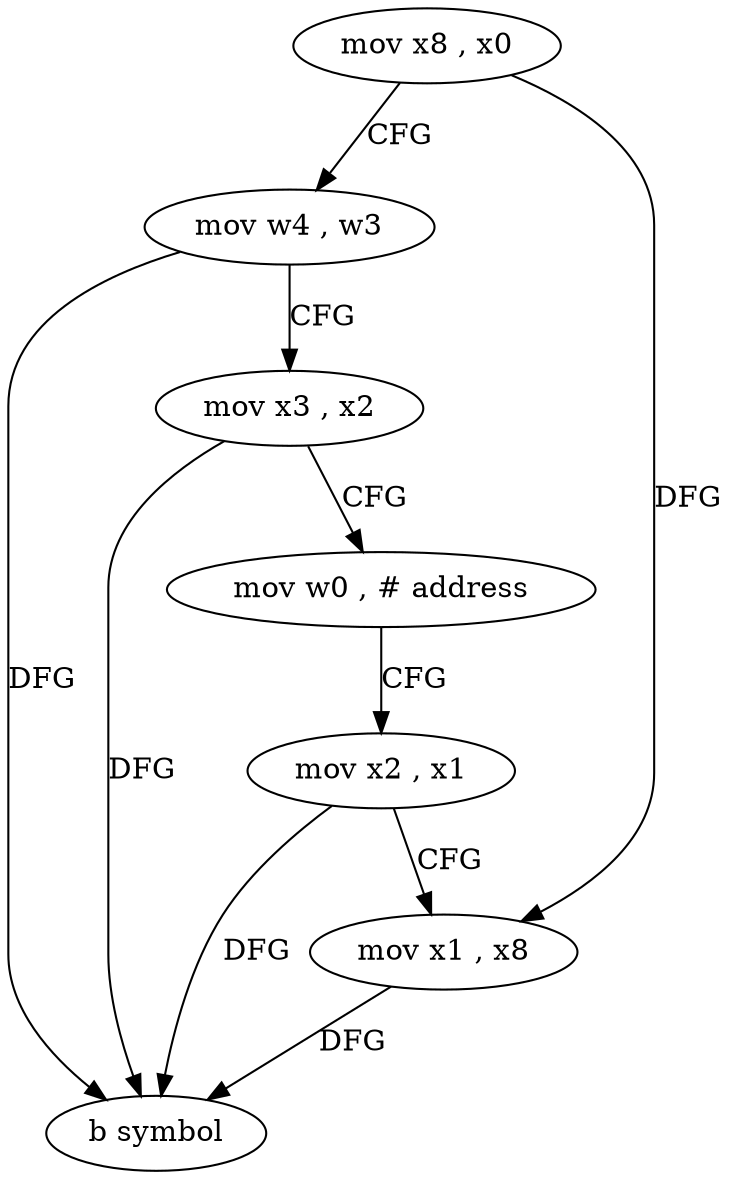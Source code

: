 digraph "func" {
"4254572" [label = "mov x8 , x0" ]
"4254576" [label = "mov w4 , w3" ]
"4254580" [label = "mov x3 , x2" ]
"4254584" [label = "mov w0 , # address" ]
"4254588" [label = "mov x2 , x1" ]
"4254592" [label = "mov x1 , x8" ]
"4254596" [label = "b symbol" ]
"4254572" -> "4254576" [ label = "CFG" ]
"4254572" -> "4254592" [ label = "DFG" ]
"4254576" -> "4254580" [ label = "CFG" ]
"4254576" -> "4254596" [ label = "DFG" ]
"4254580" -> "4254584" [ label = "CFG" ]
"4254580" -> "4254596" [ label = "DFG" ]
"4254584" -> "4254588" [ label = "CFG" ]
"4254588" -> "4254592" [ label = "CFG" ]
"4254588" -> "4254596" [ label = "DFG" ]
"4254592" -> "4254596" [ label = "DFG" ]
}
